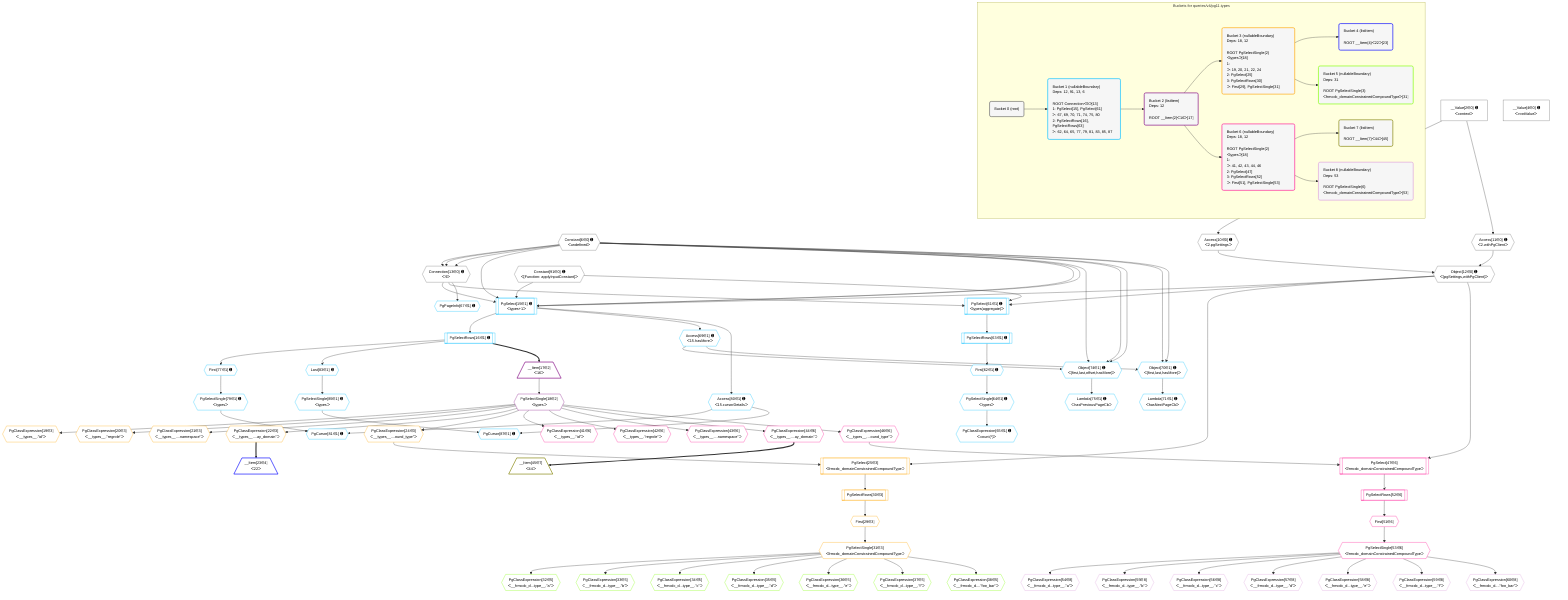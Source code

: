 %%{init: {'themeVariables': { 'fontSize': '12px'}}}%%
graph TD
    classDef path fill:#eee,stroke:#000,color:#000
    classDef plan fill:#fff,stroke-width:1px,color:#000
    classDef itemplan fill:#fff,stroke-width:2px,color:#000
    classDef unbatchedplan fill:#dff,stroke-width:1px,color:#000
    classDef sideeffectplan fill:#fcc,stroke-width:2px,color:#000
    classDef bucket fill:#f6f6f6,color:#000,stroke-width:2px,text-align:left


    %% plan dependencies
    Connection13{{"Connection[13∈0] ➊<br />ᐸ9ᐳ"}}:::plan
    Constant6{{"Constant[6∈0] ➊<br />ᐸundefinedᐳ"}}:::plan
    Constant6 & Constant6 & Constant6 --> Connection13
    Object12{{"Object[12∈0] ➊<br />ᐸ{pgSettings,withPgClient}ᐳ"}}:::plan
    Access10{{"Access[10∈0] ➊<br />ᐸ2.pgSettingsᐳ"}}:::plan
    Access11{{"Access[11∈0] ➊<br />ᐸ2.withPgClientᐳ"}}:::plan
    Access10 & Access11 --> Object12
    __Value2["__Value[2∈0] ➊<br />ᐸcontextᐳ"]:::plan
    __Value2 --> Access10
    __Value2 --> Access11
    __Value4["__Value[4∈0] ➊<br />ᐸrootValueᐳ"]:::plan
    Constant91{{"Constant[91∈0] ➊<br />ᐸ[Function: applyInputConstant]ᐳ"}}:::plan
    PgSelect15[["PgSelect[15∈1] ➊<br />ᐸtypes+1ᐳ"]]:::plan
    Object12 & Constant91 & Connection13 & Constant6 & Constant6 & Constant6 --> PgSelect15
    Object74{{"Object[74∈1] ➊<br />ᐸ{first,last,offset,hasMore}ᐳ"}}:::plan
    Access69{{"Access[69∈1] ➊<br />ᐸ15.hasMoreᐳ"}}:::plan
    Constant6 & Constant6 & Constant6 & Access69 --> Object74
    PgSelect61[["PgSelect[61∈1] ➊<br />ᐸtypes(aggregate)ᐳ"]]:::plan
    Object12 & Constant91 & Connection13 --> PgSelect61
    Object70{{"Object[70∈1] ➊<br />ᐸ{first,last,hasMore}ᐳ"}}:::plan
    Constant6 & Constant6 & Access69 --> Object70
    PgCursor81{{"PgCursor[81∈1] ➊"}}:::plan
    PgSelectSingle79{{"PgSelectSingle[79∈1] ➊<br />ᐸtypesᐳ"}}:::plan
    Access80{{"Access[80∈1] ➊<br />ᐸ15.cursorDetailsᐳ"}}:::plan
    PgSelectSingle79 & Access80 --> PgCursor81
    PgCursor87{{"PgCursor[87∈1] ➊"}}:::plan
    PgSelectSingle85{{"PgSelectSingle[85∈1] ➊<br />ᐸtypesᐳ"}}:::plan
    PgSelectSingle85 & Access80 --> PgCursor87
    PgSelectRows16[["PgSelectRows[16∈1] ➊"]]:::plan
    PgSelect15 --> PgSelectRows16
    First62{{"First[62∈1] ➊"}}:::plan
    PgSelectRows63[["PgSelectRows[63∈1] ➊"]]:::plan
    PgSelectRows63 --> First62
    PgSelect61 --> PgSelectRows63
    PgSelectSingle64{{"PgSelectSingle[64∈1] ➊<br />ᐸtypesᐳ"}}:::plan
    First62 --> PgSelectSingle64
    PgClassExpression65{{"PgClassExpression[65∈1] ➊<br />ᐸcount(*)ᐳ"}}:::plan
    PgSelectSingle64 --> PgClassExpression65
    PgPageInfo67{{"PgPageInfo[67∈1] ➊"}}:::plan
    Connection13 --> PgPageInfo67
    PgSelect15 --> Access69
    Lambda71{{"Lambda[71∈1] ➊<br />ᐸhasNextPageCbᐳ"}}:::plan
    Object70 --> Lambda71
    Lambda75{{"Lambda[75∈1] ➊<br />ᐸhasPreviousPageCbᐳ"}}:::plan
    Object74 --> Lambda75
    First77{{"First[77∈1] ➊"}}:::plan
    PgSelectRows16 --> First77
    First77 --> PgSelectSingle79
    PgSelect15 --> Access80
    Last83{{"Last[83∈1] ➊"}}:::plan
    PgSelectRows16 --> Last83
    Last83 --> PgSelectSingle85
    __Item17[/"__Item[17∈2]<br />ᐸ16ᐳ"\]:::itemplan
    PgSelectRows16 ==> __Item17
    PgSelectSingle18{{"PgSelectSingle[18∈2]<br />ᐸtypesᐳ"}}:::plan
    __Item17 --> PgSelectSingle18
    PgSelect25[["PgSelect[25∈3]<br />ᐸfrmcdc_domainConstrainedCompoundTypeᐳ"]]:::plan
    PgClassExpression24{{"PgClassExpression[24∈3]<br />ᐸ__types__....ound_type”ᐳ"}}:::plan
    Object12 & PgClassExpression24 --> PgSelect25
    PgClassExpression19{{"PgClassExpression[19∈3]<br />ᐸ__types__.”id”ᐳ"}}:::plan
    PgSelectSingle18 --> PgClassExpression19
    PgClassExpression20{{"PgClassExpression[20∈3]<br />ᐸ__types__.”regrole”ᐳ"}}:::plan
    PgSelectSingle18 --> PgClassExpression20
    PgClassExpression21{{"PgClassExpression[21∈3]<br />ᐸ__types__....namespace”ᐳ"}}:::plan
    PgSelectSingle18 --> PgClassExpression21
    PgClassExpression22{{"PgClassExpression[22∈3]<br />ᐸ__types__....ay_domain”ᐳ"}}:::plan
    PgSelectSingle18 --> PgClassExpression22
    PgSelectSingle18 --> PgClassExpression24
    First29{{"First[29∈3]"}}:::plan
    PgSelectRows30[["PgSelectRows[30∈3]"]]:::plan
    PgSelectRows30 --> First29
    PgSelect25 --> PgSelectRows30
    PgSelectSingle31{{"PgSelectSingle[31∈3]<br />ᐸfrmcdc_domainConstrainedCompoundTypeᐳ"}}:::plan
    First29 --> PgSelectSingle31
    __Item23[/"__Item[23∈4]<br />ᐸ22ᐳ"\]:::itemplan
    PgClassExpression22 ==> __Item23
    PgClassExpression32{{"PgClassExpression[32∈5]<br />ᐸ__frmcdc_d...type__.”a”ᐳ"}}:::plan
    PgSelectSingle31 --> PgClassExpression32
    PgClassExpression33{{"PgClassExpression[33∈5]<br />ᐸ__frmcdc_d...type__.”b”ᐳ"}}:::plan
    PgSelectSingle31 --> PgClassExpression33
    PgClassExpression34{{"PgClassExpression[34∈5]<br />ᐸ__frmcdc_d...type__.”c”ᐳ"}}:::plan
    PgSelectSingle31 --> PgClassExpression34
    PgClassExpression35{{"PgClassExpression[35∈5]<br />ᐸ__frmcdc_d...type__.”d”ᐳ"}}:::plan
    PgSelectSingle31 --> PgClassExpression35
    PgClassExpression36{{"PgClassExpression[36∈5]<br />ᐸ__frmcdc_d...type__.”e”ᐳ"}}:::plan
    PgSelectSingle31 --> PgClassExpression36
    PgClassExpression37{{"PgClassExpression[37∈5]<br />ᐸ__frmcdc_d...type__.”f”ᐳ"}}:::plan
    PgSelectSingle31 --> PgClassExpression37
    PgClassExpression38{{"PgClassExpression[38∈5]<br />ᐸ__frmcdc_d....”foo_bar”ᐳ"}}:::plan
    PgSelectSingle31 --> PgClassExpression38
    PgSelect47[["PgSelect[47∈6]<br />ᐸfrmcdc_domainConstrainedCompoundTypeᐳ"]]:::plan
    PgClassExpression46{{"PgClassExpression[46∈6]<br />ᐸ__types__....ound_type”ᐳ"}}:::plan
    Object12 & PgClassExpression46 --> PgSelect47
    PgClassExpression41{{"PgClassExpression[41∈6]<br />ᐸ__types__.”id”ᐳ"}}:::plan
    PgSelectSingle18 --> PgClassExpression41
    PgClassExpression42{{"PgClassExpression[42∈6]<br />ᐸ__types__.”regrole”ᐳ"}}:::plan
    PgSelectSingle18 --> PgClassExpression42
    PgClassExpression43{{"PgClassExpression[43∈6]<br />ᐸ__types__....namespace”ᐳ"}}:::plan
    PgSelectSingle18 --> PgClassExpression43
    PgClassExpression44{{"PgClassExpression[44∈6]<br />ᐸ__types__....ay_domain”ᐳ"}}:::plan
    PgSelectSingle18 --> PgClassExpression44
    PgSelectSingle18 --> PgClassExpression46
    First51{{"First[51∈6]"}}:::plan
    PgSelectRows52[["PgSelectRows[52∈6]"]]:::plan
    PgSelectRows52 --> First51
    PgSelect47 --> PgSelectRows52
    PgSelectSingle53{{"PgSelectSingle[53∈6]<br />ᐸfrmcdc_domainConstrainedCompoundTypeᐳ"}}:::plan
    First51 --> PgSelectSingle53
    __Item45[/"__Item[45∈7]<br />ᐸ44ᐳ"\]:::itemplan
    PgClassExpression44 ==> __Item45
    PgClassExpression54{{"PgClassExpression[54∈8]<br />ᐸ__frmcdc_d...type__.”a”ᐳ"}}:::plan
    PgSelectSingle53 --> PgClassExpression54
    PgClassExpression55{{"PgClassExpression[55∈8]<br />ᐸ__frmcdc_d...type__.”b”ᐳ"}}:::plan
    PgSelectSingle53 --> PgClassExpression55
    PgClassExpression56{{"PgClassExpression[56∈8]<br />ᐸ__frmcdc_d...type__.”c”ᐳ"}}:::plan
    PgSelectSingle53 --> PgClassExpression56
    PgClassExpression57{{"PgClassExpression[57∈8]<br />ᐸ__frmcdc_d...type__.”d”ᐳ"}}:::plan
    PgSelectSingle53 --> PgClassExpression57
    PgClassExpression58{{"PgClassExpression[58∈8]<br />ᐸ__frmcdc_d...type__.”e”ᐳ"}}:::plan
    PgSelectSingle53 --> PgClassExpression58
    PgClassExpression59{{"PgClassExpression[59∈8]<br />ᐸ__frmcdc_d...type__.”f”ᐳ"}}:::plan
    PgSelectSingle53 --> PgClassExpression59
    PgClassExpression60{{"PgClassExpression[60∈8]<br />ᐸ__frmcdc_d....”foo_bar”ᐳ"}}:::plan
    PgSelectSingle53 --> PgClassExpression60

    %% define steps

    subgraph "Buckets for queries/v4/pg11.types"
    Bucket0("Bucket 0 (root)"):::bucket
    classDef bucket0 stroke:#696969
    class Bucket0,__Value2,__Value4,Constant6,Access10,Access11,Object12,Connection13,Constant91 bucket0
    Bucket1("Bucket 1 (nullableBoundary)<br />Deps: 12, 91, 13, 6<br /><br />ROOT Connectionᐸ9ᐳ[13]<br />1: PgSelect[15], PgSelect[61]<br />ᐳ: 67, 69, 70, 71, 74, 75, 80<br />2: PgSelectRows[16], PgSelectRows[63]<br />ᐳ: 62, 64, 65, 77, 79, 81, 83, 85, 87"):::bucket
    classDef bucket1 stroke:#00bfff
    class Bucket1,PgSelect15,PgSelectRows16,PgSelect61,First62,PgSelectRows63,PgSelectSingle64,PgClassExpression65,PgPageInfo67,Access69,Object70,Lambda71,Object74,Lambda75,First77,PgSelectSingle79,Access80,PgCursor81,Last83,PgSelectSingle85,PgCursor87 bucket1
    Bucket2("Bucket 2 (listItem)<br />Deps: 12<br /><br />ROOT __Item{2}ᐸ16ᐳ[17]"):::bucket
    classDef bucket2 stroke:#7f007f
    class Bucket2,__Item17,PgSelectSingle18 bucket2
    Bucket3("Bucket 3 (nullableBoundary)<br />Deps: 18, 12<br /><br />ROOT PgSelectSingle{2}ᐸtypesᐳ[18]<br />1: <br />ᐳ: 19, 20, 21, 22, 24<br />2: PgSelect[25]<br />3: PgSelectRows[30]<br />ᐳ: First[29], PgSelectSingle[31]"):::bucket
    classDef bucket3 stroke:#ffa500
    class Bucket3,PgClassExpression19,PgClassExpression20,PgClassExpression21,PgClassExpression22,PgClassExpression24,PgSelect25,First29,PgSelectRows30,PgSelectSingle31 bucket3
    Bucket4("Bucket 4 (listItem)<br /><br />ROOT __Item{4}ᐸ22ᐳ[23]"):::bucket
    classDef bucket4 stroke:#0000ff
    class Bucket4,__Item23 bucket4
    Bucket5("Bucket 5 (nullableBoundary)<br />Deps: 31<br /><br />ROOT PgSelectSingle{3}ᐸfrmcdc_domainConstrainedCompoundTypeᐳ[31]"):::bucket
    classDef bucket5 stroke:#7fff00
    class Bucket5,PgClassExpression32,PgClassExpression33,PgClassExpression34,PgClassExpression35,PgClassExpression36,PgClassExpression37,PgClassExpression38 bucket5
    Bucket6("Bucket 6 (nullableBoundary)<br />Deps: 18, 12<br /><br />ROOT PgSelectSingle{2}ᐸtypesᐳ[18]<br />1: <br />ᐳ: 41, 42, 43, 44, 46<br />2: PgSelect[47]<br />3: PgSelectRows[52]<br />ᐳ: First[51], PgSelectSingle[53]"):::bucket
    classDef bucket6 stroke:#ff1493
    class Bucket6,PgClassExpression41,PgClassExpression42,PgClassExpression43,PgClassExpression44,PgClassExpression46,PgSelect47,First51,PgSelectRows52,PgSelectSingle53 bucket6
    Bucket7("Bucket 7 (listItem)<br /><br />ROOT __Item{7}ᐸ44ᐳ[45]"):::bucket
    classDef bucket7 stroke:#808000
    class Bucket7,__Item45 bucket7
    Bucket8("Bucket 8 (nullableBoundary)<br />Deps: 53<br /><br />ROOT PgSelectSingle{6}ᐸfrmcdc_domainConstrainedCompoundTypeᐳ[53]"):::bucket
    classDef bucket8 stroke:#dda0dd
    class Bucket8,PgClassExpression54,PgClassExpression55,PgClassExpression56,PgClassExpression57,PgClassExpression58,PgClassExpression59,PgClassExpression60 bucket8
    Bucket0 --> Bucket1
    Bucket1 --> Bucket2
    Bucket2 --> Bucket3 & Bucket6
    Bucket3 --> Bucket4 & Bucket5
    Bucket6 --> Bucket7 & Bucket8
    end
